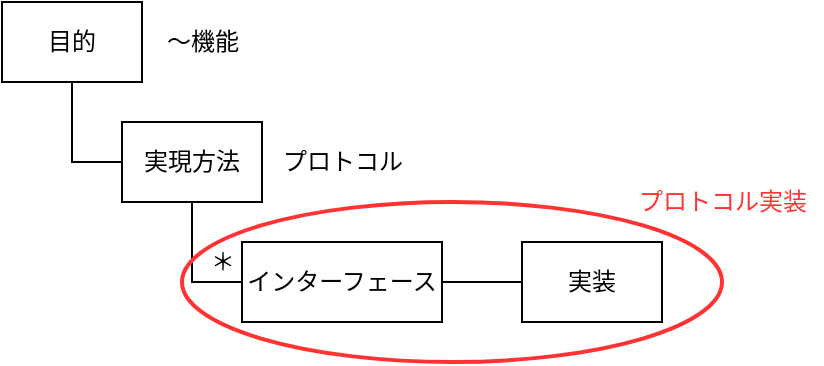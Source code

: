 <mxfile version="12.2.9" type="github" pages="1">
  <diagram id="YgJOW56KJK-7Axu8yF1O" name="ページ1">
    <mxGraphModel dx="745" dy="491" grid="1" gridSize="10" guides="1" tooltips="1" connect="1" arrows="1" fold="1" page="1" pageScale="1" pageWidth="827" pageHeight="1169" math="0" shadow="0">
      <root>
        <mxCell id="0"/>
        <mxCell id="1" parent="0"/>
        <mxCell id="wlZyLKg6wycxUqOLHK89-6" style="edgeStyle=orthogonalEdgeStyle;rounded=0;orthogonalLoop=1;jettySize=auto;html=1;exitX=0.5;exitY=1;exitDx=0;exitDy=0;entryX=0;entryY=0.5;entryDx=0;entryDy=0;endArrow=none;endFill=0;" edge="1" parent="1" source="wlZyLKg6wycxUqOLHK89-1" target="wlZyLKg6wycxUqOLHK89-2">
          <mxGeometry relative="1" as="geometry">
            <Array as="points">
              <mxPoint x="215" y="160"/>
            </Array>
          </mxGeometry>
        </mxCell>
        <mxCell id="wlZyLKg6wycxUqOLHK89-1" value="目的" style="rounded=0;whiteSpace=wrap;html=1;" vertex="1" parent="1">
          <mxGeometry x="180" y="80" width="70" height="40" as="geometry"/>
        </mxCell>
        <mxCell id="wlZyLKg6wycxUqOLHK89-7" style="edgeStyle=orthogonalEdgeStyle;rounded=0;orthogonalLoop=1;jettySize=auto;html=1;exitX=0.5;exitY=1;exitDx=0;exitDy=0;entryX=0;entryY=0.5;entryDx=0;entryDy=0;endArrow=none;endFill=0;" edge="1" parent="1" source="wlZyLKg6wycxUqOLHK89-2" target="wlZyLKg6wycxUqOLHK89-3">
          <mxGeometry relative="1" as="geometry">
            <Array as="points">
              <mxPoint x="275" y="220"/>
            </Array>
          </mxGeometry>
        </mxCell>
        <mxCell id="wlZyLKg6wycxUqOLHK89-2" value="実現方法" style="rounded=0;whiteSpace=wrap;html=1;" vertex="1" parent="1">
          <mxGeometry x="240" y="140" width="70" height="40" as="geometry"/>
        </mxCell>
        <mxCell id="wlZyLKg6wycxUqOLHK89-3" value="インターフェース" style="rounded=0;whiteSpace=wrap;html=1;" vertex="1" parent="1">
          <mxGeometry x="300" y="200" width="100" height="40" as="geometry"/>
        </mxCell>
        <mxCell id="wlZyLKg6wycxUqOLHK89-8" style="edgeStyle=orthogonalEdgeStyle;rounded=0;orthogonalLoop=1;jettySize=auto;html=1;exitX=0;exitY=0.5;exitDx=0;exitDy=0;entryX=1;entryY=0.5;entryDx=0;entryDy=0;endArrow=none;endFill=0;" edge="1" parent="1" source="wlZyLKg6wycxUqOLHK89-4" target="wlZyLKg6wycxUqOLHK89-3">
          <mxGeometry relative="1" as="geometry"/>
        </mxCell>
        <mxCell id="wlZyLKg6wycxUqOLHK89-4" value="実装" style="rounded=0;whiteSpace=wrap;html=1;" vertex="1" parent="1">
          <mxGeometry x="440" y="200" width="70" height="40" as="geometry"/>
        </mxCell>
        <mxCell id="wlZyLKg6wycxUqOLHK89-11" value="＊" style="text;html=1;align=center;verticalAlign=middle;resizable=0;points=[];;autosize=1;" vertex="1" parent="1">
          <mxGeometry x="275" y="200" width="30" height="20" as="geometry"/>
        </mxCell>
        <mxCell id="wlZyLKg6wycxUqOLHK89-13" value="〜機能" style="text;html=1;align=center;verticalAlign=middle;resizable=0;points=[];;autosize=1;" vertex="1" parent="1">
          <mxGeometry x="255" y="90" width="50" height="20" as="geometry"/>
        </mxCell>
        <mxCell id="wlZyLKg6wycxUqOLHK89-14" value="プロトコル" style="text;html=1;align=center;verticalAlign=middle;resizable=0;points=[];;autosize=1;" vertex="1" parent="1">
          <mxGeometry x="310" y="150" width="80" height="20" as="geometry"/>
        </mxCell>
        <mxCell id="wlZyLKg6wycxUqOLHK89-17" value="" style="ellipse;whiteSpace=wrap;html=1;fillColor=none;strokeColor=#FF3333;strokeWidth=2;" vertex="1" parent="1">
          <mxGeometry x="270" y="180" width="270" height="80" as="geometry"/>
        </mxCell>
        <mxCell id="wlZyLKg6wycxUqOLHK89-18" value="&lt;font color=&quot;#ff3333&quot;&gt;プロトコル実装&lt;/font&gt;" style="text;html=1;align=center;verticalAlign=middle;resizable=0;points=[];;autosize=1;" vertex="1" parent="1">
          <mxGeometry x="490" y="170" width="100" height="20" as="geometry"/>
        </mxCell>
      </root>
    </mxGraphModel>
  </diagram>
</mxfile>
